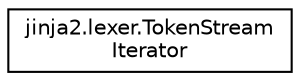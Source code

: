 digraph "Graphical Class Hierarchy"
{
 // LATEX_PDF_SIZE
  edge [fontname="Helvetica",fontsize="10",labelfontname="Helvetica",labelfontsize="10"];
  node [fontname="Helvetica",fontsize="10",shape=record];
  rankdir="LR";
  Node0 [label="jinja2.lexer.TokenStream\lIterator",height=0.2,width=0.4,color="black", fillcolor="white", style="filled",URL="$classjinja2_1_1lexer_1_1TokenStreamIterator.html",tooltip=" "];
}
